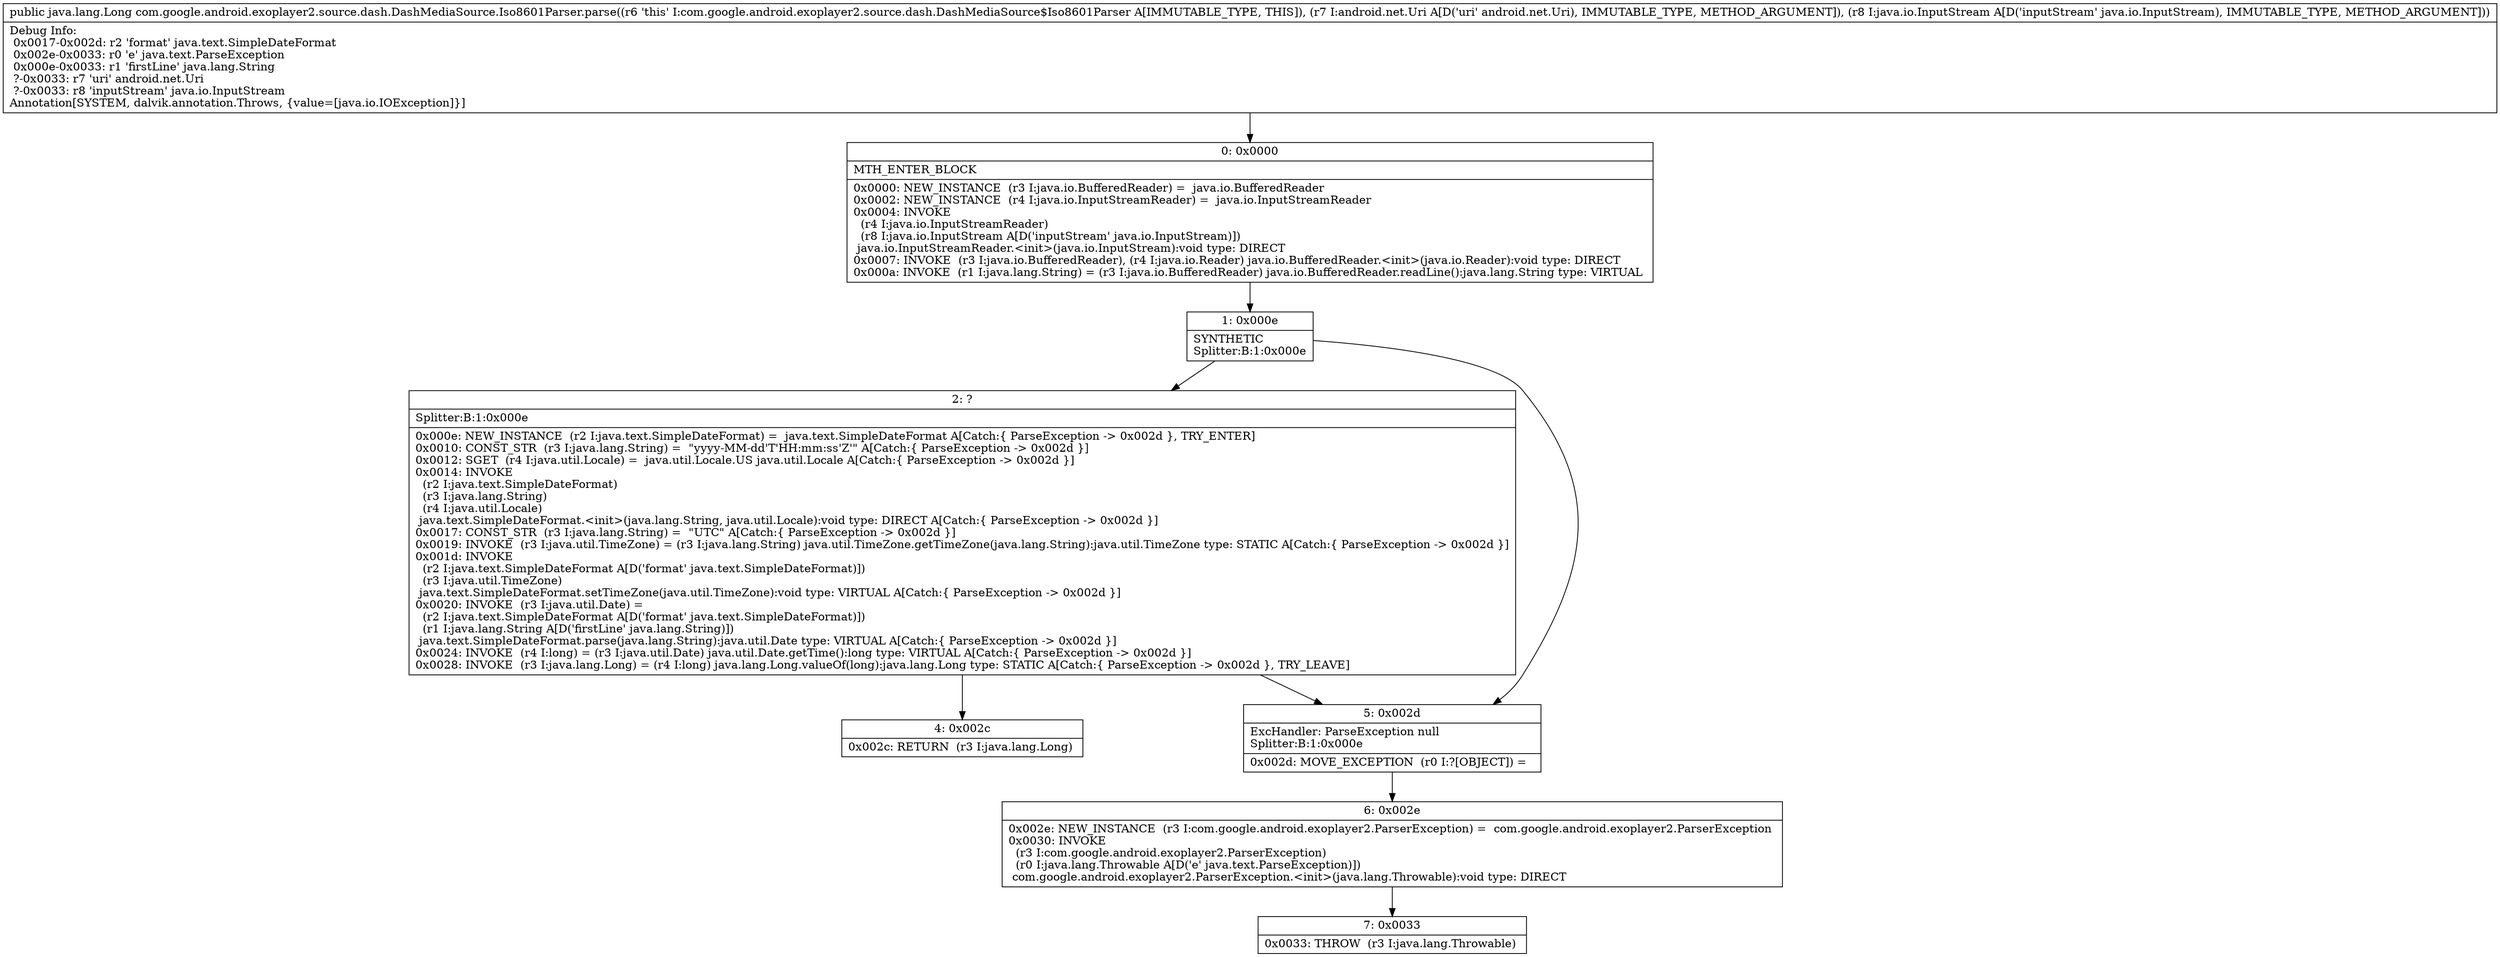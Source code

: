 digraph "CFG forcom.google.android.exoplayer2.source.dash.DashMediaSource.Iso8601Parser.parse(Landroid\/net\/Uri;Ljava\/io\/InputStream;)Ljava\/lang\/Long;" {
Node_0 [shape=record,label="{0\:\ 0x0000|MTH_ENTER_BLOCK\l|0x0000: NEW_INSTANCE  (r3 I:java.io.BufferedReader) =  java.io.BufferedReader \l0x0002: NEW_INSTANCE  (r4 I:java.io.InputStreamReader) =  java.io.InputStreamReader \l0x0004: INVOKE  \l  (r4 I:java.io.InputStreamReader)\l  (r8 I:java.io.InputStream A[D('inputStream' java.io.InputStream)])\l java.io.InputStreamReader.\<init\>(java.io.InputStream):void type: DIRECT \l0x0007: INVOKE  (r3 I:java.io.BufferedReader), (r4 I:java.io.Reader) java.io.BufferedReader.\<init\>(java.io.Reader):void type: DIRECT \l0x000a: INVOKE  (r1 I:java.lang.String) = (r3 I:java.io.BufferedReader) java.io.BufferedReader.readLine():java.lang.String type: VIRTUAL \l}"];
Node_1 [shape=record,label="{1\:\ 0x000e|SYNTHETIC\lSplitter:B:1:0x000e\l}"];
Node_2 [shape=record,label="{2\:\ ?|Splitter:B:1:0x000e\l|0x000e: NEW_INSTANCE  (r2 I:java.text.SimpleDateFormat) =  java.text.SimpleDateFormat A[Catch:\{ ParseException \-\> 0x002d \}, TRY_ENTER]\l0x0010: CONST_STR  (r3 I:java.lang.String) =  \"yyyy\-MM\-dd'T'HH:mm:ss'Z'\" A[Catch:\{ ParseException \-\> 0x002d \}]\l0x0012: SGET  (r4 I:java.util.Locale) =  java.util.Locale.US java.util.Locale A[Catch:\{ ParseException \-\> 0x002d \}]\l0x0014: INVOKE  \l  (r2 I:java.text.SimpleDateFormat)\l  (r3 I:java.lang.String)\l  (r4 I:java.util.Locale)\l java.text.SimpleDateFormat.\<init\>(java.lang.String, java.util.Locale):void type: DIRECT A[Catch:\{ ParseException \-\> 0x002d \}]\l0x0017: CONST_STR  (r3 I:java.lang.String) =  \"UTC\" A[Catch:\{ ParseException \-\> 0x002d \}]\l0x0019: INVOKE  (r3 I:java.util.TimeZone) = (r3 I:java.lang.String) java.util.TimeZone.getTimeZone(java.lang.String):java.util.TimeZone type: STATIC A[Catch:\{ ParseException \-\> 0x002d \}]\l0x001d: INVOKE  \l  (r2 I:java.text.SimpleDateFormat A[D('format' java.text.SimpleDateFormat)])\l  (r3 I:java.util.TimeZone)\l java.text.SimpleDateFormat.setTimeZone(java.util.TimeZone):void type: VIRTUAL A[Catch:\{ ParseException \-\> 0x002d \}]\l0x0020: INVOKE  (r3 I:java.util.Date) = \l  (r2 I:java.text.SimpleDateFormat A[D('format' java.text.SimpleDateFormat)])\l  (r1 I:java.lang.String A[D('firstLine' java.lang.String)])\l java.text.SimpleDateFormat.parse(java.lang.String):java.util.Date type: VIRTUAL A[Catch:\{ ParseException \-\> 0x002d \}]\l0x0024: INVOKE  (r4 I:long) = (r3 I:java.util.Date) java.util.Date.getTime():long type: VIRTUAL A[Catch:\{ ParseException \-\> 0x002d \}]\l0x0028: INVOKE  (r3 I:java.lang.Long) = (r4 I:long) java.lang.Long.valueOf(long):java.lang.Long type: STATIC A[Catch:\{ ParseException \-\> 0x002d \}, TRY_LEAVE]\l}"];
Node_4 [shape=record,label="{4\:\ 0x002c|0x002c: RETURN  (r3 I:java.lang.Long) \l}"];
Node_5 [shape=record,label="{5\:\ 0x002d|ExcHandler: ParseException null\lSplitter:B:1:0x000e\l|0x002d: MOVE_EXCEPTION  (r0 I:?[OBJECT]) =  \l}"];
Node_6 [shape=record,label="{6\:\ 0x002e|0x002e: NEW_INSTANCE  (r3 I:com.google.android.exoplayer2.ParserException) =  com.google.android.exoplayer2.ParserException \l0x0030: INVOKE  \l  (r3 I:com.google.android.exoplayer2.ParserException)\l  (r0 I:java.lang.Throwable A[D('e' java.text.ParseException)])\l com.google.android.exoplayer2.ParserException.\<init\>(java.lang.Throwable):void type: DIRECT \l}"];
Node_7 [shape=record,label="{7\:\ 0x0033|0x0033: THROW  (r3 I:java.lang.Throwable) \l}"];
MethodNode[shape=record,label="{public java.lang.Long com.google.android.exoplayer2.source.dash.DashMediaSource.Iso8601Parser.parse((r6 'this' I:com.google.android.exoplayer2.source.dash.DashMediaSource$Iso8601Parser A[IMMUTABLE_TYPE, THIS]), (r7 I:android.net.Uri A[D('uri' android.net.Uri), IMMUTABLE_TYPE, METHOD_ARGUMENT]), (r8 I:java.io.InputStream A[D('inputStream' java.io.InputStream), IMMUTABLE_TYPE, METHOD_ARGUMENT]))  | Debug Info:\l  0x0017\-0x002d: r2 'format' java.text.SimpleDateFormat\l  0x002e\-0x0033: r0 'e' java.text.ParseException\l  0x000e\-0x0033: r1 'firstLine' java.lang.String\l  ?\-0x0033: r7 'uri' android.net.Uri\l  ?\-0x0033: r8 'inputStream' java.io.InputStream\lAnnotation[SYSTEM, dalvik.annotation.Throws, \{value=[java.io.IOException]\}]\l}"];
MethodNode -> Node_0;
Node_0 -> Node_1;
Node_1 -> Node_2;
Node_1 -> Node_5;
Node_2 -> Node_5;
Node_2 -> Node_4;
Node_5 -> Node_6;
Node_6 -> Node_7;
}

